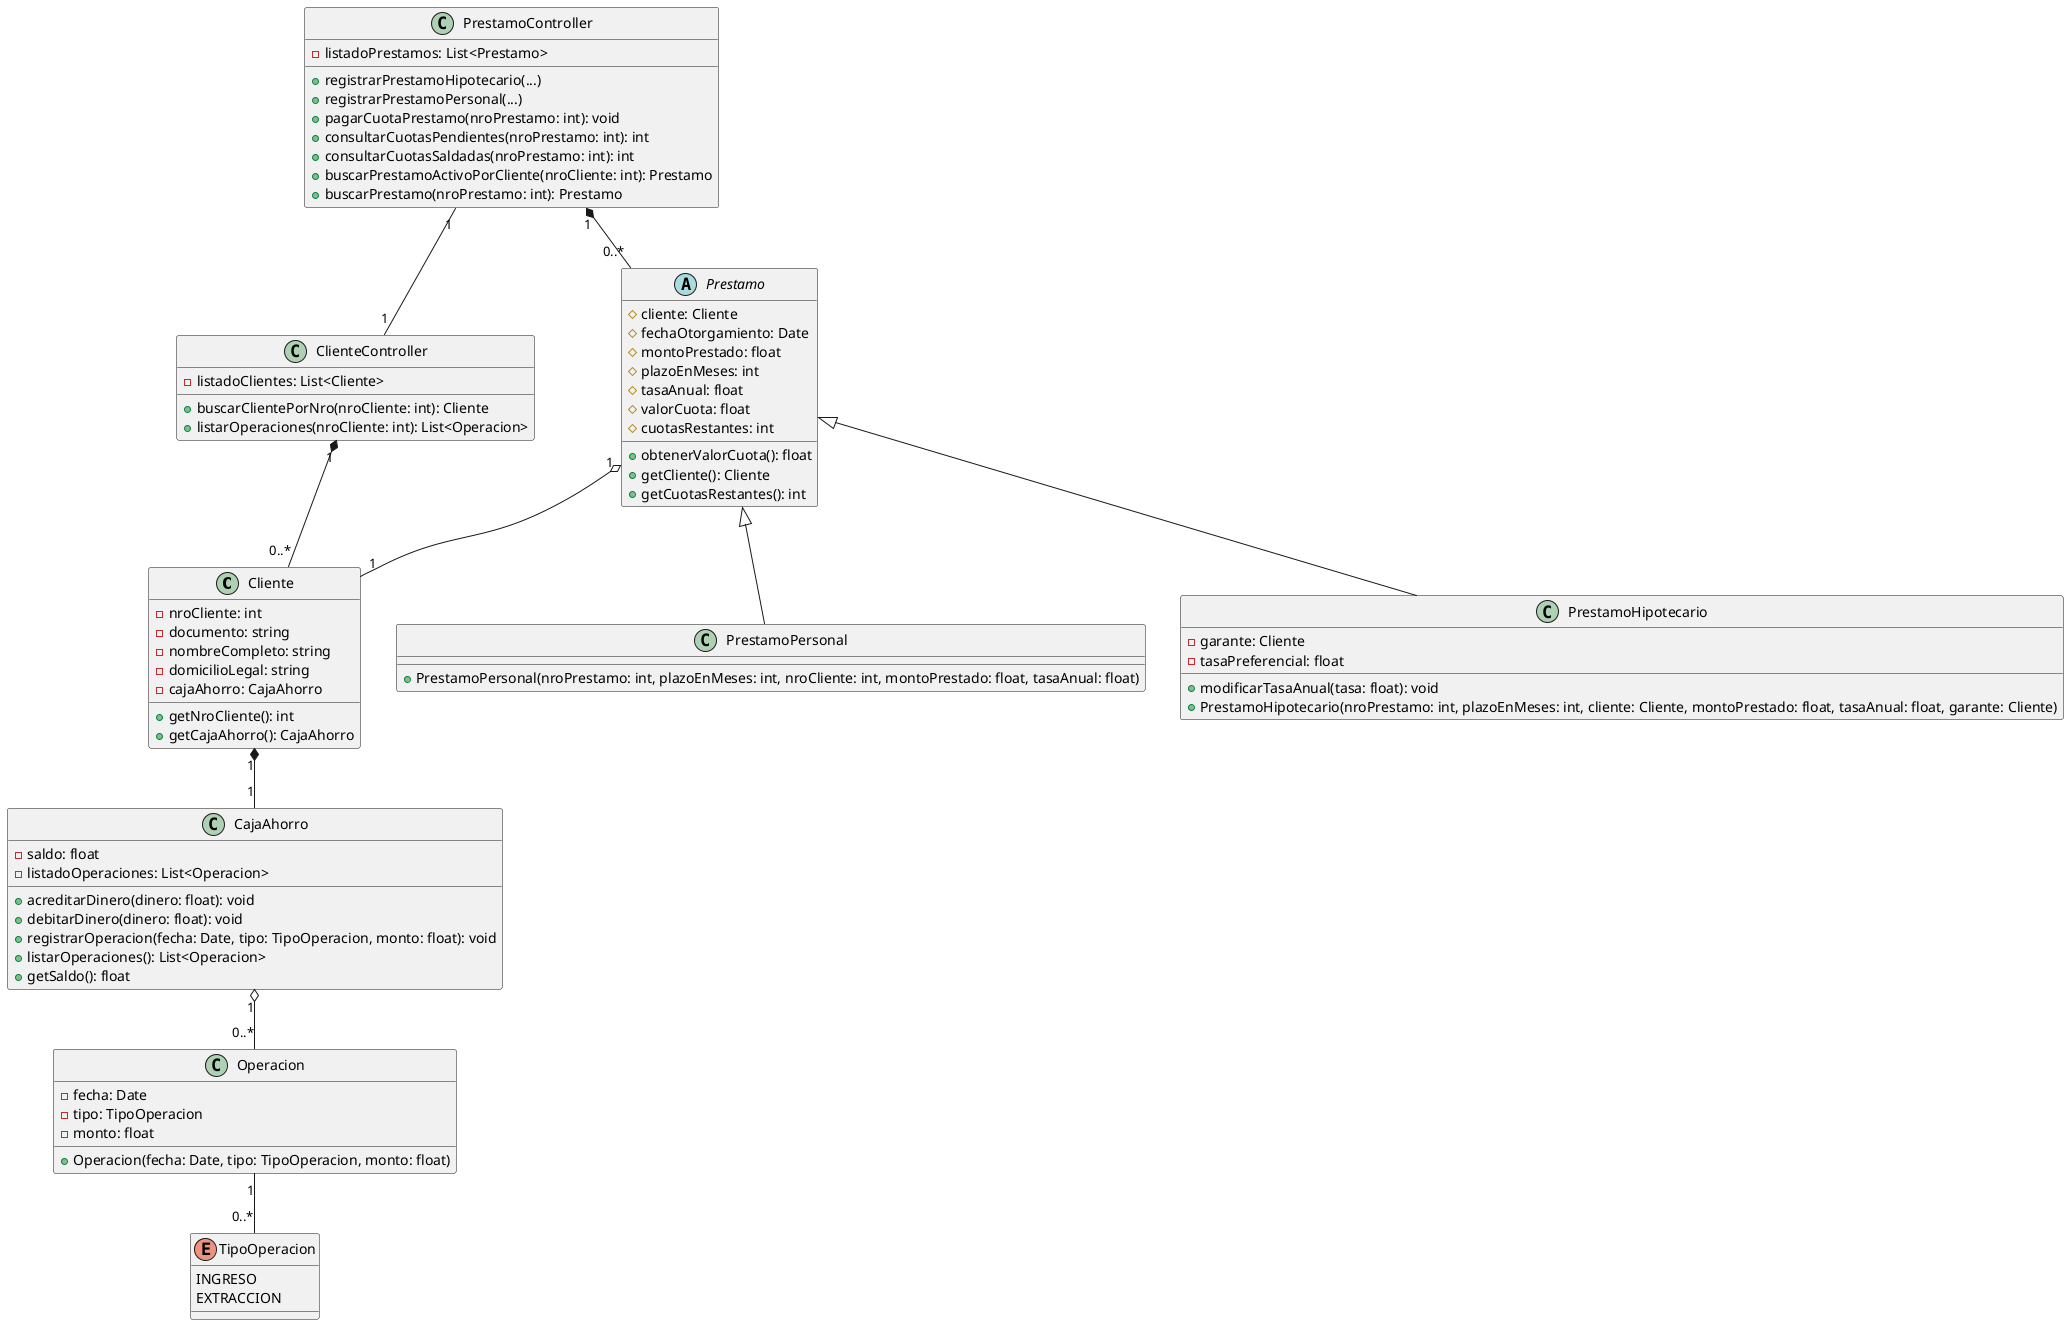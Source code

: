 @startuml
' Diagrama de clases - Banco Gestión de Préstamos (ajustado según tus indicaciones)

class Cliente {
  -nroCliente: int
  -documento: string
  -nombreCompleto: string
  -domicilioLegal: string
  -cajaAhorro: CajaAhorro
  +getNroCliente(): int
  +getCajaAhorro(): CajaAhorro
}

class CajaAhorro {
  -saldo: float
  -listadoOperaciones: List<Operacion>
  +acreditarDinero(dinero: float): void
  +debitarDinero(dinero: float): void
  +registrarOperacion(fecha: Date, tipo: TipoOperacion, monto: float): void
  +listarOperaciones(): List<Operacion>
  +getSaldo(): float
}

class Operacion {
  -fecha: Date
  -tipo: TipoOperacion
  -monto: float
  +Operacion(fecha: Date, tipo: TipoOperacion, monto: float)
}

enum TipoOperacion {
  INGRESO
  EXTRACCION
}

abstract class Prestamo {
  #cliente: Cliente
  #fechaOtorgamiento: Date
  #montoPrestado: float
  #plazoEnMeses: int
  #tasaAnual: float
  #valorCuota: float
  #cuotasRestantes: int
  +obtenerValorCuota(): float
  +getCliente(): Cliente
  +getCuotasRestantes(): int
}

class PrestamoPersonal {
  +PrestamoPersonal(nroPrestamo: int, plazoEnMeses: int, nroCliente: int, montoPrestado: float, tasaAnual: float)
}

class PrestamoHipotecario {
  -garante: Cliente
  -tasaPreferencial: float
  +modificarTasaAnual(tasa: float): void
  +PrestamoHipotecario(nroPrestamo: int, plazoEnMeses: int, cliente: Cliente, montoPrestado: float, tasaAnual: float, garante: Cliente)
}

class ClienteController {
  -listadoClientes: List<Cliente>
  +buscarClientePorNro(nroCliente: int): Cliente
  +listarOperaciones(nroCliente: int): List<Operacion>
}

class PrestamoController {
  -listadoPrestamos: List<Prestamo>
  +registrarPrestamoHipotecario(...)
  +registrarPrestamoPersonal(...)
  +pagarCuotaPrestamo(nroPrestamo: int): void
  +consultarCuotasPendientes(nroPrestamo: int): int
  +consultarCuotasSaldadas(nroPrestamo: int): int
  +buscarPrestamoActivoPorCliente(nroCliente: int): Prestamo
  +buscarPrestamo(nroPrestamo: int): Prestamo
}

' Relaciones ajustadas
ClienteController "1" *-- "0..*" Cliente
PrestamoController "1" *-- "0..*" Prestamo
PrestamoController "1" -- "1" ClienteController
Prestamo "1" o-- "1" Cliente
Prestamo <|-- PrestamoPersonal
Prestamo <|-- PrestamoHipotecario
CajaAhorro "1" o-- "0..*" Operacion
Cliente "1" *-- "1" CajaAhorro
Operacion "1" -- "0..*" TipoOperacion


@enduml